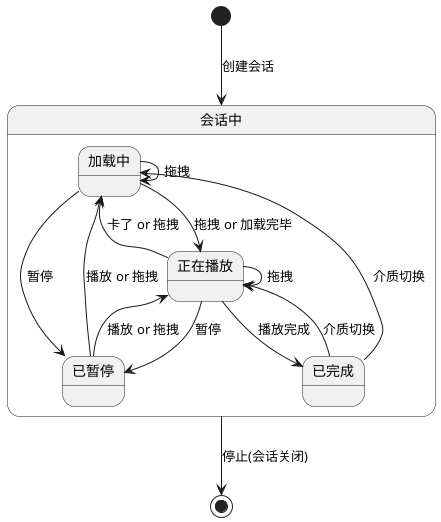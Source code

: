 @startuml
[*] --> 会话中 : 创建会话

state 会话中{
	
	加载中-->正在播放 : 拖拽 or 加载完毕
	加载中-->加载中 : 拖拽
	加载中-->已暂停 : 暂停
	
	正在播放-->加载中 :卡了 or 拖拽
	正在播放-->已暂停 : 暂停
	正在播放-->正在播放 : 拖拽
	正在播放-->已完成 : 播放完成
	
	已暂停-->正在播放 : 播放 or 拖拽
	已暂停-->加载中 : 播放 or 拖拽
	
	已完成-->正在播放 : 介质切换
	已完成-->加载中 : 介质切换
	
}

会话中 --> [*] : 停止(会话关闭)
@enduml 
